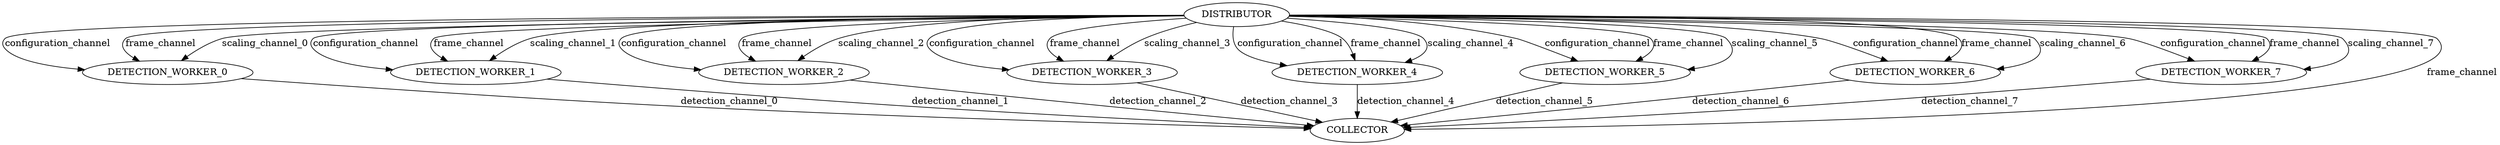 digraph G {
process_DISTRIBUTOR [label=DISTRIBUTOR];
process_DETECTION_WORKER_0 [label=DETECTION_WORKER_0];
process_DETECTION_WORKER_1 [label=DETECTION_WORKER_1];
process_DETECTION_WORKER_2 [label=DETECTION_WORKER_2];
process_DETECTION_WORKER_3 [label=DETECTION_WORKER_3];
process_DETECTION_WORKER_4 [label=DETECTION_WORKER_4];
process_DETECTION_WORKER_5 [label=DETECTION_WORKER_5];
process_DETECTION_WORKER_6 [label=DETECTION_WORKER_6];
process_DETECTION_WORKER_7 [label=DETECTION_WORKER_7];
process_COLLECTOR [label=COLLECTOR];
process_DISTRIBUTOR -> process_DETECTION_WORKER_0  [label=configuration_channel];
process_DISTRIBUTOR -> process_DETECTION_WORKER_1  [label=configuration_channel];
process_DISTRIBUTOR -> process_DETECTION_WORKER_2  [label=configuration_channel];
process_DISTRIBUTOR -> process_DETECTION_WORKER_3  [label=configuration_channel];
process_DISTRIBUTOR -> process_DETECTION_WORKER_4  [label=configuration_channel];
process_DISTRIBUTOR -> process_DETECTION_WORKER_5  [label=configuration_channel];
process_DISTRIBUTOR -> process_DETECTION_WORKER_6  [label=configuration_channel];
process_DISTRIBUTOR -> process_DETECTION_WORKER_7  [label=configuration_channel];
process_DISTRIBUTOR -> process_DETECTION_WORKER_0  [label=frame_channel];
process_DISTRIBUTOR -> process_DETECTION_WORKER_1  [label=frame_channel];
process_DISTRIBUTOR -> process_DETECTION_WORKER_2  [label=frame_channel];
process_DISTRIBUTOR -> process_DETECTION_WORKER_3  [label=frame_channel];
process_DISTRIBUTOR -> process_DETECTION_WORKER_4  [label=frame_channel];
process_DISTRIBUTOR -> process_DETECTION_WORKER_5  [label=frame_channel];
process_DISTRIBUTOR -> process_DETECTION_WORKER_6  [label=frame_channel];
process_DISTRIBUTOR -> process_DETECTION_WORKER_7  [label=frame_channel];
process_DISTRIBUTOR -> process_COLLECTOR  [label=frame_channel];
process_DISTRIBUTOR -> process_DETECTION_WORKER_0  [label=scaling_channel_0];
process_DISTRIBUTOR -> process_DETECTION_WORKER_1  [label=scaling_channel_1];
process_DISTRIBUTOR -> process_DETECTION_WORKER_2  [label=scaling_channel_2];
process_DISTRIBUTOR -> process_DETECTION_WORKER_3  [label=scaling_channel_3];
process_DISTRIBUTOR -> process_DETECTION_WORKER_4  [label=scaling_channel_4];
process_DISTRIBUTOR -> process_DETECTION_WORKER_5  [label=scaling_channel_5];
process_DISTRIBUTOR -> process_DETECTION_WORKER_6  [label=scaling_channel_6];
process_DISTRIBUTOR -> process_DETECTION_WORKER_7  [label=scaling_channel_7];
process_DETECTION_WORKER_0 -> process_COLLECTOR  [label=detection_channel_0];
process_DETECTION_WORKER_1 -> process_COLLECTOR  [label=detection_channel_1];
process_DETECTION_WORKER_2 -> process_COLLECTOR  [label=detection_channel_2];
process_DETECTION_WORKER_3 -> process_COLLECTOR  [label=detection_channel_3];
process_DETECTION_WORKER_4 -> process_COLLECTOR  [label=detection_channel_4];
process_DETECTION_WORKER_5 -> process_COLLECTOR  [label=detection_channel_5];
process_DETECTION_WORKER_6 -> process_COLLECTOR  [label=detection_channel_6];
process_DETECTION_WORKER_7 -> process_COLLECTOR  [label=detection_channel_7];
}
